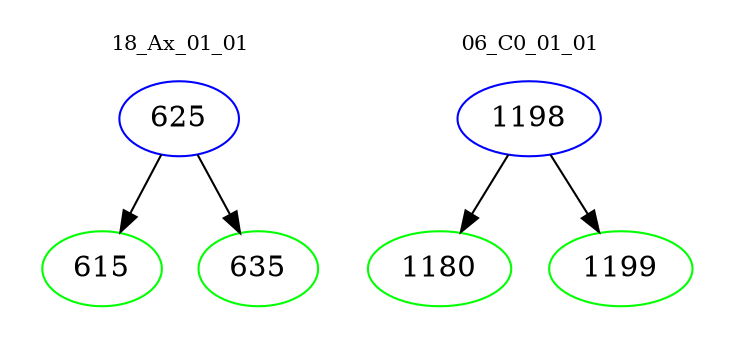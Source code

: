 digraph{
subgraph cluster_0 {
color = white
label = "18_Ax_01_01";
fontsize=10;
T0_625 [label="625", color="blue"]
T0_625 -> T0_615 [color="black"]
T0_615 [label="615", color="green"]
T0_625 -> T0_635 [color="black"]
T0_635 [label="635", color="green"]
}
subgraph cluster_1 {
color = white
label = "06_C0_01_01";
fontsize=10;
T1_1198 [label="1198", color="blue"]
T1_1198 -> T1_1180 [color="black"]
T1_1180 [label="1180", color="green"]
T1_1198 -> T1_1199 [color="black"]
T1_1199 [label="1199", color="green"]
}
}
